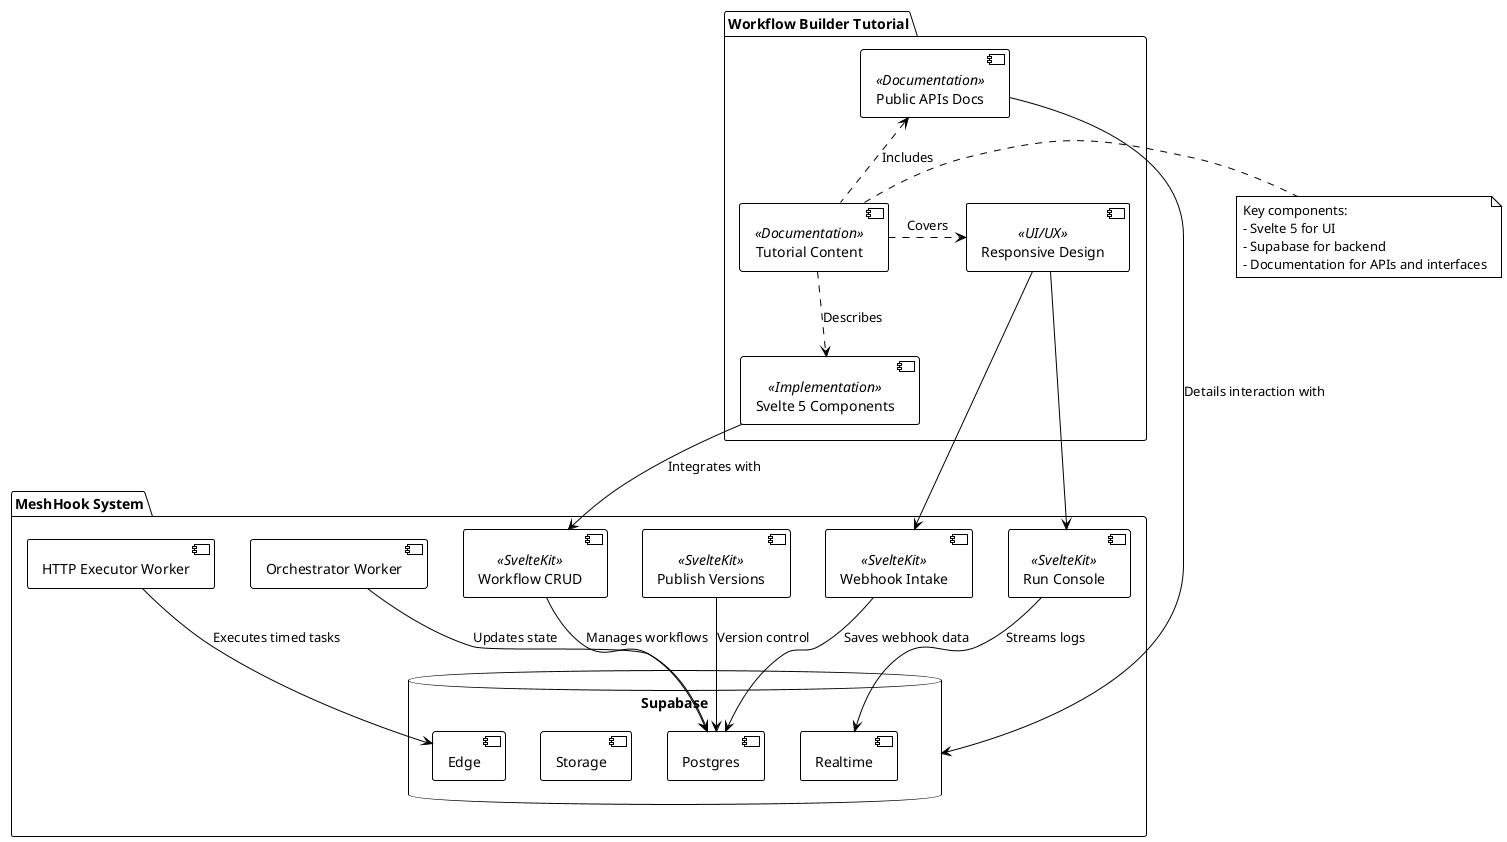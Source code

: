 @startuml
!theme plain

package "MeshHook System" {
    [Webhook Intake] <<SvelteKit>>
    [Workflow CRUD] <<SvelteKit>>
    [Publish Versions] <<SvelteKit>>
    [Run Console] <<SvelteKit>>
    database "Supabase" {
        [Postgres]
        [Realtime]
        [Storage]
        [Edge]
    }
    [Orchestrator Worker]
    [HTTP Executor Worker]
    
    [Webhook Intake] --> [Postgres] : Saves webhook data
    [Workflow CRUD] --> [Postgres] : Manages workflows
    [Publish Versions] --> [Postgres] : Version control
    [Run Console] --> [Realtime] : Streams logs
    [Orchestrator Worker] --> [Postgres] : Updates state
    [HTTP Executor Worker] --> [Edge] : Executes timed tasks
}

package "Workflow Builder Tutorial" {
    [Tutorial Content] <<Documentation>>
    [Svelte 5 Components] <<Implementation>>
    [Responsive Design] <<UI/UX>>
    [Public APIs Docs] <<Documentation>>
}

[Tutorial Content] .down.> [Svelte 5 Components] : Describes
[Tutorial Content] .right.> [Responsive Design] : Covers
[Tutorial Content] .up.> [Public APIs Docs] : Includes

[Svelte 5 Components] --> [Workflow CRUD] : Integrates with
[Responsive Design] --> [Webhook Intake]
[Responsive Design] --> [Run Console]
[Public APIs Docs] --> [Supabase] : Details interaction with

note right of [Tutorial Content]
  Key components:
  - Svelte 5 for UI
  - Supabase for backend
  - Documentation for APIs and interfaces
end note

@enduml